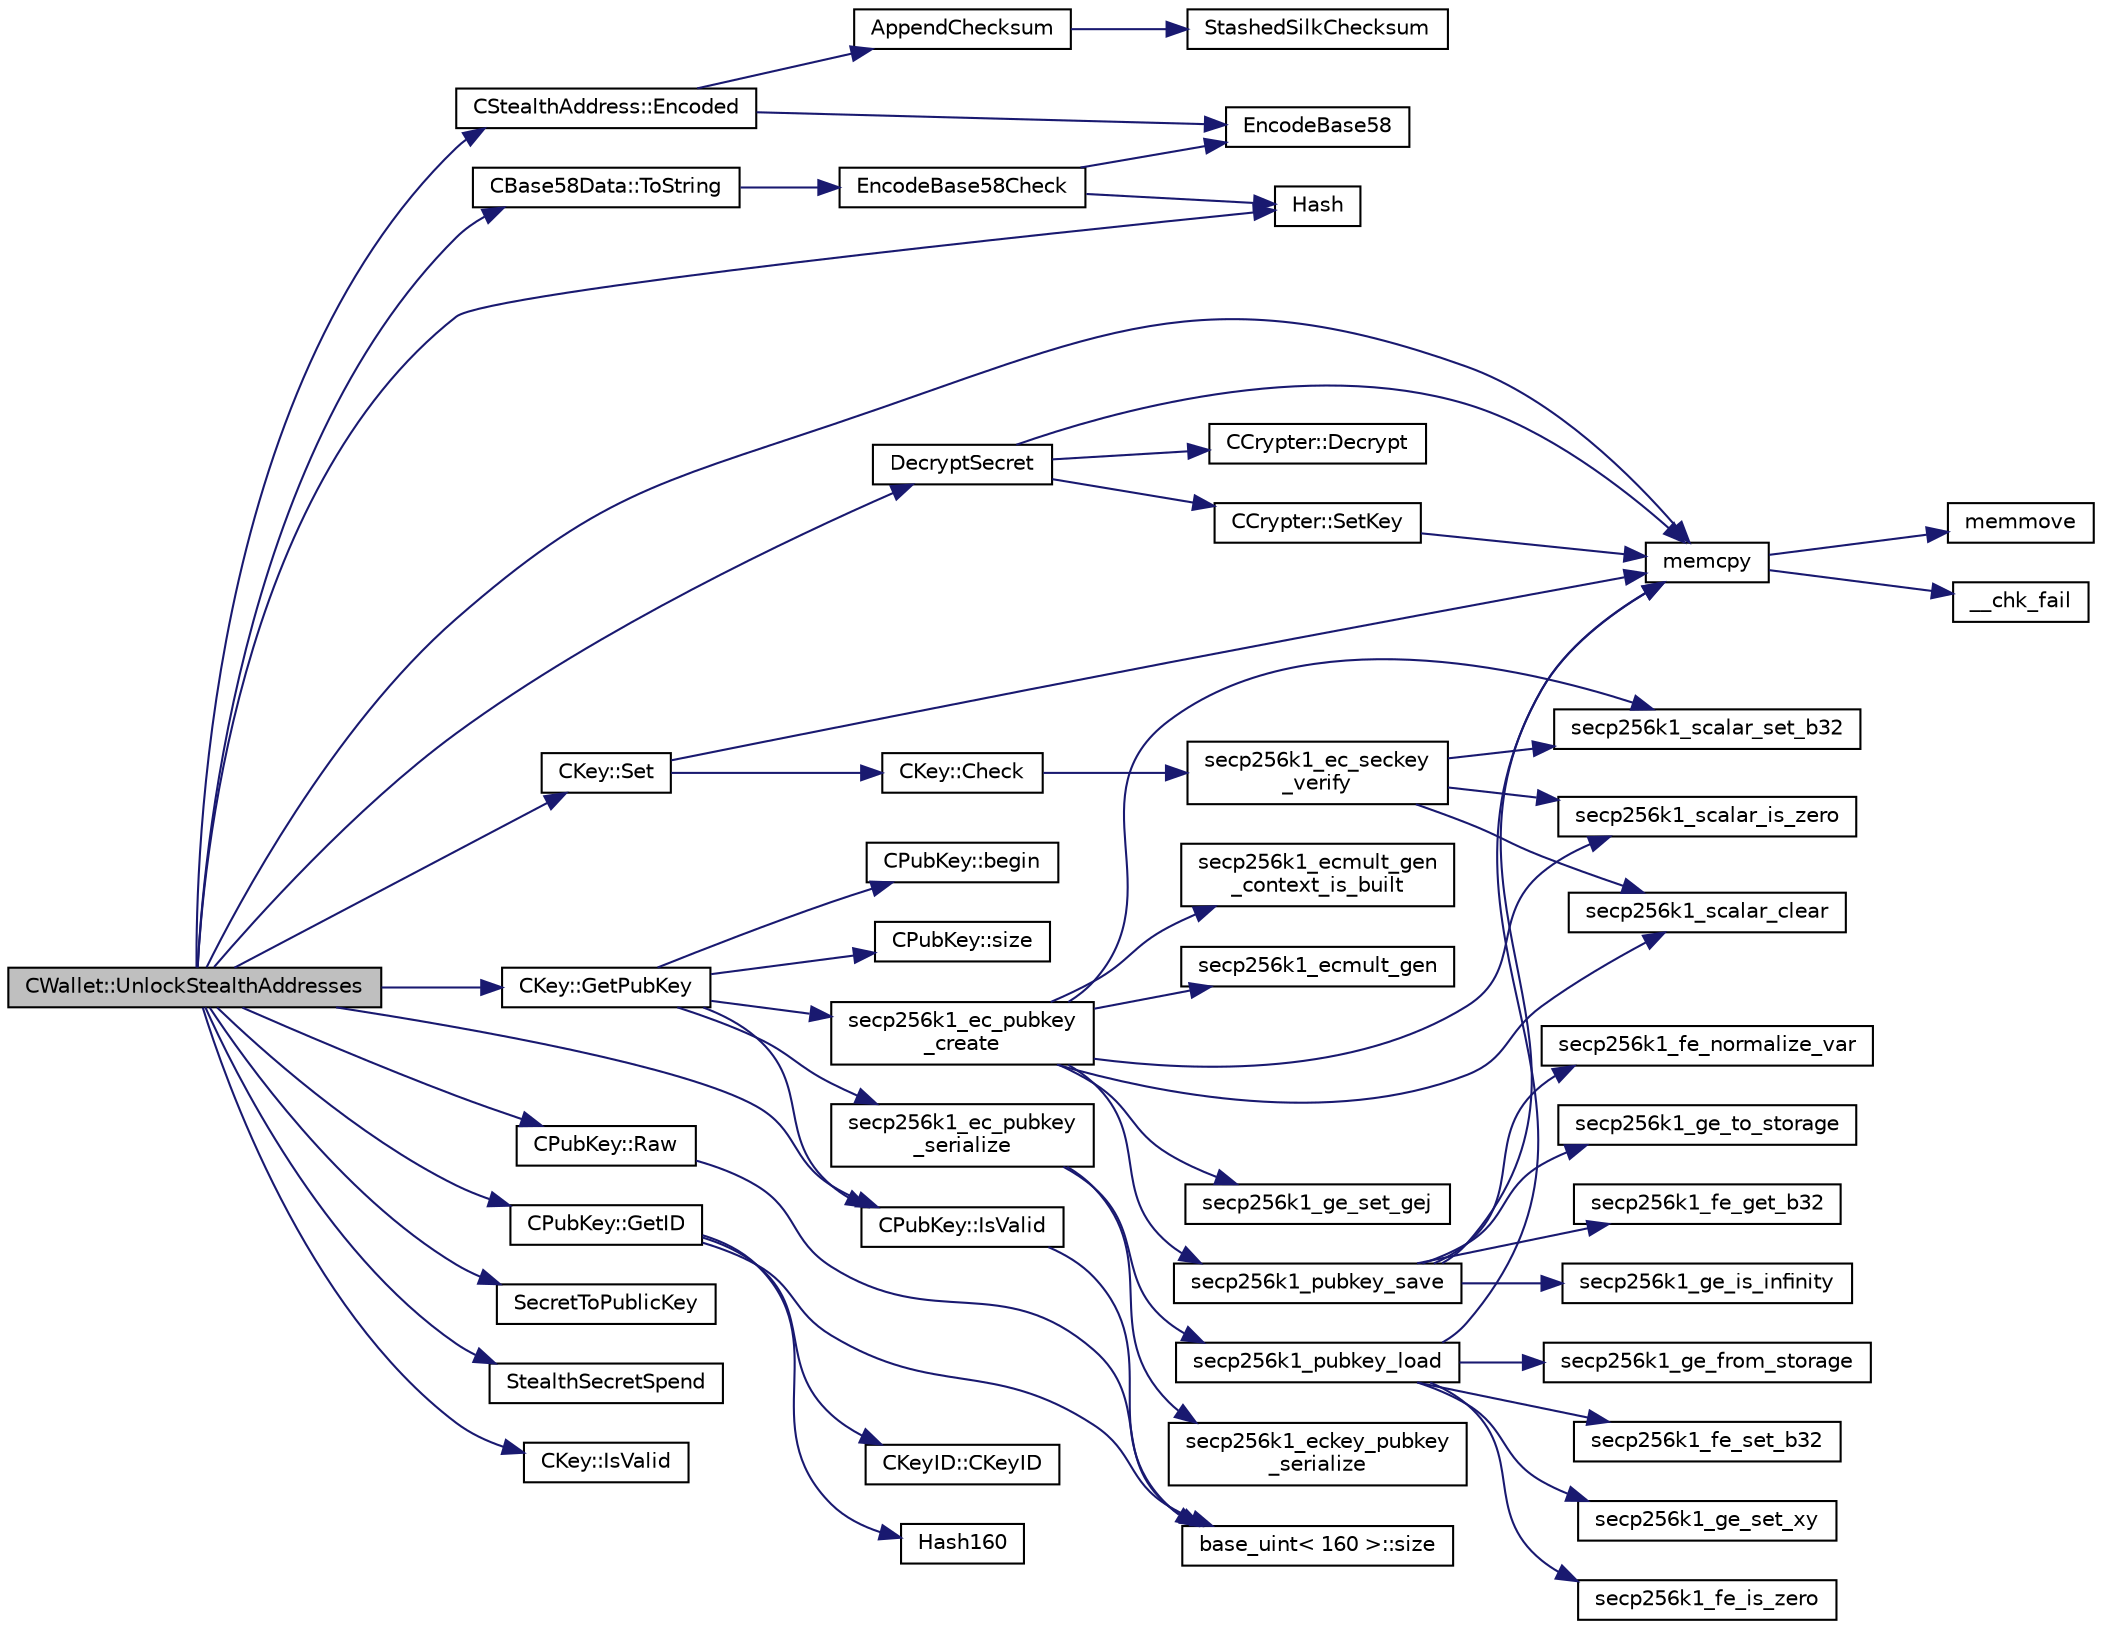 digraph "CWallet::UnlockStealthAddresses"
{
  edge [fontname="Helvetica",fontsize="10",labelfontname="Helvetica",labelfontsize="10"];
  node [fontname="Helvetica",fontsize="10",shape=record];
  rankdir="LR";
  Node3754 [label="CWallet::UnlockStealthAddresses",height=0.2,width=0.4,color="black", fillcolor="grey75", style="filled", fontcolor="black"];
  Node3754 -> Node3755 [color="midnightblue",fontsize="10",style="solid",fontname="Helvetica"];
  Node3755 [label="CStealthAddress::Encoded",height=0.2,width=0.4,color="black", fillcolor="white", style="filled",URL="$d6/d37/class_c_stealth_address.html#a1318c3f56f64354f4c909380ba692c91"];
  Node3755 -> Node3756 [color="midnightblue",fontsize="10",style="solid",fontname="Helvetica"];
  Node3756 [label="AppendChecksum",height=0.2,width=0.4,color="black", fillcolor="white", style="filled",URL="$db/d2d/stealth_8cpp.html#aa4f182dc0efd181cef81ca75ae960533"];
  Node3756 -> Node3757 [color="midnightblue",fontsize="10",style="solid",fontname="Helvetica"];
  Node3757 [label="StashedSilkChecksum",height=0.2,width=0.4,color="black", fillcolor="white", style="filled",URL="$db/d2d/stealth_8cpp.html#abb79a3b98a10b85daf3f3ff35c1cbfa8"];
  Node3755 -> Node3758 [color="midnightblue",fontsize="10",style="solid",fontname="Helvetica"];
  Node3758 [label="EncodeBase58",height=0.2,width=0.4,color="black", fillcolor="white", style="filled",URL="$db/d9c/base58_8cpp.html#a8d6f0e9d5df175b4966dcede31dc90ad",tooltip="Encode a byte sequence as a base58-encoded string. "];
  Node3754 -> Node3759 [color="midnightblue",fontsize="10",style="solid",fontname="Helvetica"];
  Node3759 [label="Hash",height=0.2,width=0.4,color="black", fillcolor="white", style="filled",URL="$db/dfb/hash_8h.html#ab3f6c437460137530d86e09c2c102e99"];
  Node3754 -> Node3760 [color="midnightblue",fontsize="10",style="solid",fontname="Helvetica"];
  Node3760 [label="DecryptSecret",height=0.2,width=0.4,color="black", fillcolor="white", style="filled",URL="$d3/d05/crypter_8cpp.html#aded00aa7498a7485a00e77a20856b3e4"];
  Node3760 -> Node3761 [color="midnightblue",fontsize="10",style="solid",fontname="Helvetica"];
  Node3761 [label="memcpy",height=0.2,width=0.4,color="black", fillcolor="white", style="filled",URL="$d5/d9f/glibc__compat_8cpp.html#a0f46826ab0466591e136db24394923cf"];
  Node3761 -> Node3762 [color="midnightblue",fontsize="10",style="solid",fontname="Helvetica"];
  Node3762 [label="memmove",height=0.2,width=0.4,color="black", fillcolor="white", style="filled",URL="$d5/d9f/glibc__compat_8cpp.html#a9778d49e9029dd75bc53ecbbf9f5e9a1"];
  Node3761 -> Node3763 [color="midnightblue",fontsize="10",style="solid",fontname="Helvetica"];
  Node3763 [label="__chk_fail",height=0.2,width=0.4,color="black", fillcolor="white", style="filled",URL="$d5/d9f/glibc__compat_8cpp.html#a424ac71631da5ada2976630ff67051d1"];
  Node3760 -> Node3764 [color="midnightblue",fontsize="10",style="solid",fontname="Helvetica"];
  Node3764 [label="CCrypter::SetKey",height=0.2,width=0.4,color="black", fillcolor="white", style="filled",URL="$d7/d89/class_c_crypter.html#a0d948dd4796e2420e1dd9c1ddbf7974e"];
  Node3764 -> Node3761 [color="midnightblue",fontsize="10",style="solid",fontname="Helvetica"];
  Node3760 -> Node3765 [color="midnightblue",fontsize="10",style="solid",fontname="Helvetica"];
  Node3765 [label="CCrypter::Decrypt",height=0.2,width=0.4,color="black", fillcolor="white", style="filled",URL="$d7/d89/class_c_crypter.html#a4dbabed4975d4435d22c76deac43df7f"];
  Node3754 -> Node3761 [color="midnightblue",fontsize="10",style="solid",fontname="Helvetica"];
  Node3754 -> Node3766 [color="midnightblue",fontsize="10",style="solid",fontname="Helvetica"];
  Node3766 [label="SecretToPublicKey",height=0.2,width=0.4,color="black", fillcolor="white", style="filled",URL="$db/d2d/stealth_8cpp.html#a002000940ba18203d651e6d83164c0e7"];
  Node3754 -> Node3767 [color="midnightblue",fontsize="10",style="solid",fontname="Helvetica"];
  Node3767 [label="CPubKey::GetID",height=0.2,width=0.4,color="black", fillcolor="white", style="filled",URL="$da/d4e/class_c_pub_key.html#a2675f7e6f72eff68e7a5227289feb021"];
  Node3767 -> Node3768 [color="midnightblue",fontsize="10",style="solid",fontname="Helvetica"];
  Node3768 [label="CKeyID::CKeyID",height=0.2,width=0.4,color="black", fillcolor="white", style="filled",URL="$dd/d88/class_c_key_i_d.html#a01dbd3c37820a2ffe89d106c6a7cf53d"];
  Node3767 -> Node3769 [color="midnightblue",fontsize="10",style="solid",fontname="Helvetica"];
  Node3769 [label="Hash160",height=0.2,width=0.4,color="black", fillcolor="white", style="filled",URL="$db/dfb/hash_8h.html#a4490f70ddae16e9e48460a0416a48a6b"];
  Node3767 -> Node3770 [color="midnightblue",fontsize="10",style="solid",fontname="Helvetica"];
  Node3770 [label="base_uint\< 160 \>::size",height=0.2,width=0.4,color="black", fillcolor="white", style="filled",URL="$da/df7/classbase__uint.html#a1f49b034e686269601ea89b0319b8004"];
  Node3754 -> Node3771 [color="midnightblue",fontsize="10",style="solid",fontname="Helvetica"];
  Node3771 [label="CBase58Data::ToString",height=0.2,width=0.4,color="black", fillcolor="white", style="filled",URL="$d2/d08/class_c_base58_data.html#a7dc91af403ca02694b3247b15604e220"];
  Node3771 -> Node3772 [color="midnightblue",fontsize="10",style="solid",fontname="Helvetica"];
  Node3772 [label="EncodeBase58Check",height=0.2,width=0.4,color="black", fillcolor="white", style="filled",URL="$db/d9c/base58_8cpp.html#ace9a5807ee51604f33044339f073ec76",tooltip="Encode a byte vector into a base58-encoded string, including checksum. "];
  Node3772 -> Node3759 [color="midnightblue",fontsize="10",style="solid",fontname="Helvetica"];
  Node3772 -> Node3758 [color="midnightblue",fontsize="10",style="solid",fontname="Helvetica"];
  Node3754 -> Node3773 [color="midnightblue",fontsize="10",style="solid",fontname="Helvetica"];
  Node3773 [label="CPubKey::Raw",height=0.2,width=0.4,color="black", fillcolor="white", style="filled",URL="$da/d4e/class_c_pub_key.html#a0901f7361c4e539dd6d35c79d0db3f89"];
  Node3773 -> Node3770 [color="midnightblue",fontsize="10",style="solid",fontname="Helvetica"];
  Node3754 -> Node3774 [color="midnightblue",fontsize="10",style="solid",fontname="Helvetica"];
  Node3774 [label="StealthSecretSpend",height=0.2,width=0.4,color="black", fillcolor="white", style="filled",URL="$db/d2d/stealth_8cpp.html#affc748a85c8f88db9b08acf27f371053"];
  Node3754 -> Node3775 [color="midnightblue",fontsize="10",style="solid",fontname="Helvetica"];
  Node3775 [label="CKey::Set",height=0.2,width=0.4,color="black", fillcolor="white", style="filled",URL="$d2/d63/class_c_key.html#aaa13d5f08456bba094210c5eeabf64c8"];
  Node3775 -> Node3776 [color="midnightblue",fontsize="10",style="solid",fontname="Helvetica"];
  Node3776 [label="CKey::Check",height=0.2,width=0.4,color="black", fillcolor="white", style="filled",URL="$d2/d63/class_c_key.html#acec869bc75fa8f4d619ab025d367a97c"];
  Node3776 -> Node3777 [color="midnightblue",fontsize="10",style="solid",fontname="Helvetica"];
  Node3777 [label="secp256k1_ec_seckey\l_verify",height=0.2,width=0.4,color="black", fillcolor="white", style="filled",URL="$d7/dd3/secp256k1_8h.html#a366f922fc0c787351e82ff8e3a95f652",tooltip="Verify an ECDSA secret key. "];
  Node3777 -> Node3778 [color="midnightblue",fontsize="10",style="solid",fontname="Helvetica"];
  Node3778 [label="secp256k1_scalar_set_b32",height=0.2,width=0.4,color="black", fillcolor="white", style="filled",URL="$db/d94/scalar_8h.html#a25cc2d45ae1d1765d07c3313cdf46fa0",tooltip="Set a scalar from a big endian byte array. "];
  Node3777 -> Node3779 [color="midnightblue",fontsize="10",style="solid",fontname="Helvetica"];
  Node3779 [label="secp256k1_scalar_is_zero",height=0.2,width=0.4,color="black", fillcolor="white", style="filled",URL="$db/d94/scalar_8h.html#a3f0ac84fe49a1c1f51212582a2c149d4",tooltip="Check whether a scalar equals zero. "];
  Node3777 -> Node3780 [color="midnightblue",fontsize="10",style="solid",fontname="Helvetica"];
  Node3780 [label="secp256k1_scalar_clear",height=0.2,width=0.4,color="black", fillcolor="white", style="filled",URL="$db/d94/scalar_8h.html#ad8fb9bc2a828903963bf37806d8edd11",tooltip="Clear a scalar to prevent the leak of sensitive data. "];
  Node3775 -> Node3761 [color="midnightblue",fontsize="10",style="solid",fontname="Helvetica"];
  Node3754 -> Node3781 [color="midnightblue",fontsize="10",style="solid",fontname="Helvetica"];
  Node3781 [label="CKey::GetPubKey",height=0.2,width=0.4,color="black", fillcolor="white", style="filled",URL="$d2/d63/class_c_key.html#aa1085c59603a62db6ec776300f250337"];
  Node3781 -> Node3782 [color="midnightblue",fontsize="10",style="solid",fontname="Helvetica"];
  Node3782 [label="secp256k1_ec_pubkey\l_create",height=0.2,width=0.4,color="black", fillcolor="white", style="filled",URL="$d7/dd3/secp256k1_8h.html#a7438071aa8a6dc4697abe4f4659f2161",tooltip="Compute the public key for a secret key. "];
  Node3782 -> Node3783 [color="midnightblue",fontsize="10",style="solid",fontname="Helvetica"];
  Node3783 [label="secp256k1_ecmult_gen\l_context_is_built",height=0.2,width=0.4,color="black", fillcolor="white", style="filled",URL="$d6/d76/ecmult__gen_8h.html#a9a40662d6ed2cbab43dbddc25f570f97"];
  Node3782 -> Node3778 [color="midnightblue",fontsize="10",style="solid",fontname="Helvetica"];
  Node3782 -> Node3779 [color="midnightblue",fontsize="10",style="solid",fontname="Helvetica"];
  Node3782 -> Node3784 [color="midnightblue",fontsize="10",style="solid",fontname="Helvetica"];
  Node3784 [label="secp256k1_ecmult_gen",height=0.2,width=0.4,color="black", fillcolor="white", style="filled",URL="$d6/d76/ecmult__gen_8h.html#a5ed744c720cbb0a397c8d4c42c637f24",tooltip="Multiply with the generator: R = a*G. "];
  Node3782 -> Node3785 [color="midnightblue",fontsize="10",style="solid",fontname="Helvetica"];
  Node3785 [label="secp256k1_ge_set_gej",height=0.2,width=0.4,color="black", fillcolor="white", style="filled",URL="$d9/dd1/group_8h.html#aa511eebf8cd7419763f06555ed4fb62d",tooltip="Set a group element equal to another which is given in jacobian coordinates. "];
  Node3782 -> Node3786 [color="midnightblue",fontsize="10",style="solid",fontname="Helvetica"];
  Node3786 [label="secp256k1_pubkey_save",height=0.2,width=0.4,color="black", fillcolor="white", style="filled",URL="$d1/d8c/secp256k1_8c.html#aa061c9c5c861017bef990e5c4653e0f4"];
  Node3786 -> Node3787 [color="midnightblue",fontsize="10",style="solid",fontname="Helvetica"];
  Node3787 [label="secp256k1_ge_to_storage",height=0.2,width=0.4,color="black", fillcolor="white", style="filled",URL="$d9/dd1/group_8h.html#ad6499ae629f998e50d8614869ee3c67f",tooltip="Convert a group element to the storage type. "];
  Node3786 -> Node3761 [color="midnightblue",fontsize="10",style="solid",fontname="Helvetica"];
  Node3786 -> Node3788 [color="midnightblue",fontsize="10",style="solid",fontname="Helvetica"];
  Node3788 [label="secp256k1_ge_is_infinity",height=0.2,width=0.4,color="black", fillcolor="white", style="filled",URL="$d9/dd1/group_8h.html#ac83592db46af97faf7ba9b9a39a1f6ff",tooltip="Check whether a group element is the point at infinity. "];
  Node3786 -> Node3789 [color="midnightblue",fontsize="10",style="solid",fontname="Helvetica"];
  Node3789 [label="secp256k1_fe_normalize_var",height=0.2,width=0.4,color="black", fillcolor="white", style="filled",URL="$d5/d5a/field_8h.html#a2d45c987537eadb2923c93aa3af9db71",tooltip="Normalize a field element, without constant-time guarantee. "];
  Node3786 -> Node3790 [color="midnightblue",fontsize="10",style="solid",fontname="Helvetica"];
  Node3790 [label="secp256k1_fe_get_b32",height=0.2,width=0.4,color="black", fillcolor="white", style="filled",URL="$d5/d5a/field_8h.html#abb1017649be14b9ac1823be3c573e542",tooltip="Convert a field element to a 32-byte big endian value. "];
  Node3782 -> Node3780 [color="midnightblue",fontsize="10",style="solid",fontname="Helvetica"];
  Node3781 -> Node3791 [color="midnightblue",fontsize="10",style="solid",fontname="Helvetica"];
  Node3791 [label="secp256k1_ec_pubkey\l_serialize",height=0.2,width=0.4,color="black", fillcolor="white", style="filled",URL="$d7/dd3/secp256k1_8h.html#a34977bf00322e510e881160c421836d7",tooltip="Serialize a pubkey object into a serialized byte sequence. "];
  Node3791 -> Node3792 [color="midnightblue",fontsize="10",style="solid",fontname="Helvetica"];
  Node3792 [label="secp256k1_pubkey_load",height=0.2,width=0.4,color="black", fillcolor="white", style="filled",URL="$d1/d8c/secp256k1_8c.html#a9966ec041e71010d1593ae2211ffb843"];
  Node3792 -> Node3761 [color="midnightblue",fontsize="10",style="solid",fontname="Helvetica"];
  Node3792 -> Node3793 [color="midnightblue",fontsize="10",style="solid",fontname="Helvetica"];
  Node3793 [label="secp256k1_ge_from_storage",height=0.2,width=0.4,color="black", fillcolor="white", style="filled",URL="$d9/dd1/group_8h.html#a8c1e7f328284d9ba56404bb8d99bf765",tooltip="Convert a group element back from the storage type. "];
  Node3792 -> Node3794 [color="midnightblue",fontsize="10",style="solid",fontname="Helvetica"];
  Node3794 [label="secp256k1_fe_set_b32",height=0.2,width=0.4,color="black", fillcolor="white", style="filled",URL="$d5/d5a/field_8h.html#a5c86a65052e3b135919c00fe2233a43d",tooltip="Set a field element equal to 32-byte big endian value. "];
  Node3792 -> Node3795 [color="midnightblue",fontsize="10",style="solid",fontname="Helvetica"];
  Node3795 [label="secp256k1_ge_set_xy",height=0.2,width=0.4,color="black", fillcolor="white", style="filled",URL="$d9/dd1/group_8h.html#a34ab3d1a9a0a7ff0ed1cedff9db5f73c",tooltip="Set a group element equal to the point with given X and Y coordinates. "];
  Node3792 -> Node3796 [color="midnightblue",fontsize="10",style="solid",fontname="Helvetica"];
  Node3796 [label="secp256k1_fe_is_zero",height=0.2,width=0.4,color="black", fillcolor="white", style="filled",URL="$d5/d5a/field_8h.html#a619ec4805df6cc54d70e6682ceebd098",tooltip="Verify whether a field element is zero. "];
  Node3791 -> Node3797 [color="midnightblue",fontsize="10",style="solid",fontname="Helvetica"];
  Node3797 [label="secp256k1_eckey_pubkey\l_serialize",height=0.2,width=0.4,color="black", fillcolor="white", style="filled",URL="$da/dff/eckey_8h.html#ae1f52342d70928f16c8e606da59e6aa6"];
  Node3781 -> Node3798 [color="midnightblue",fontsize="10",style="solid",fontname="Helvetica"];
  Node3798 [label="CPubKey::begin",height=0.2,width=0.4,color="black", fillcolor="white", style="filled",URL="$da/d4e/class_c_pub_key.html#a859ab9909d68092d6d4fc739237ab358"];
  Node3781 -> Node3799 [color="midnightblue",fontsize="10",style="solid",fontname="Helvetica"];
  Node3799 [label="CPubKey::size",height=0.2,width=0.4,color="black", fillcolor="white", style="filled",URL="$da/d4e/class_c_pub_key.html#a6bb28fcf0a5f799c69f5b7269363b309"];
  Node3781 -> Node3800 [color="midnightblue",fontsize="10",style="solid",fontname="Helvetica"];
  Node3800 [label="CPubKey::IsValid",height=0.2,width=0.4,color="black", fillcolor="white", style="filled",URL="$da/d4e/class_c_pub_key.html#a4fa94293cf8577fd039b9a133f6c7f30"];
  Node3800 -> Node3770 [color="midnightblue",fontsize="10",style="solid",fontname="Helvetica"];
  Node3754 -> Node3800 [color="midnightblue",fontsize="10",style="solid",fontname="Helvetica"];
  Node3754 -> Node3801 [color="midnightblue",fontsize="10",style="solid",fontname="Helvetica"];
  Node3801 [label="CKey::IsValid",height=0.2,width=0.4,color="black", fillcolor="white", style="filled",URL="$d2/d63/class_c_key.html#a56e06c48d504a1a65e244e5fc35cdecc"];
}
